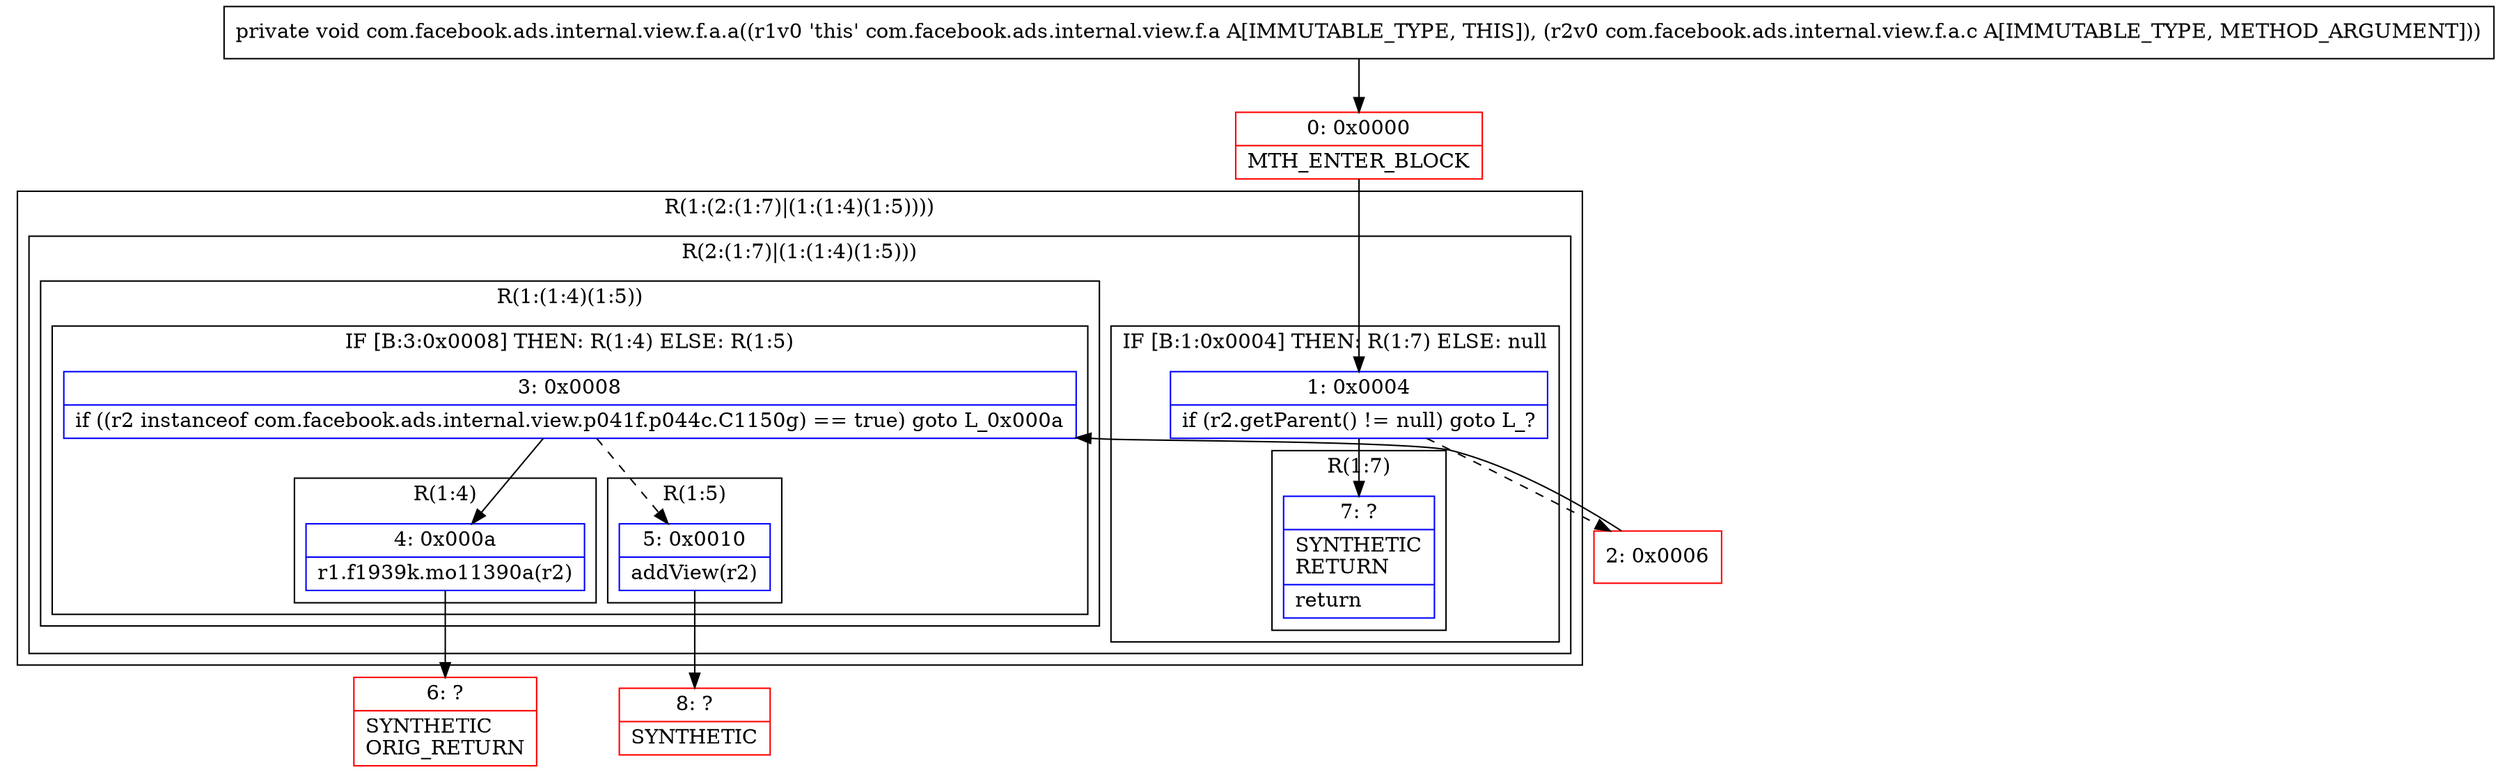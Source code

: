digraph "CFG forcom.facebook.ads.internal.view.f.a.a(Lcom\/facebook\/ads\/internal\/view\/f\/a\/c;)V" {
subgraph cluster_Region_1565342453 {
label = "R(1:(2:(1:7)|(1:(1:4)(1:5))))";
node [shape=record,color=blue];
subgraph cluster_Region_1002452657 {
label = "R(2:(1:7)|(1:(1:4)(1:5)))";
node [shape=record,color=blue];
subgraph cluster_IfRegion_625498435 {
label = "IF [B:1:0x0004] THEN: R(1:7) ELSE: null";
node [shape=record,color=blue];
Node_1 [shape=record,label="{1\:\ 0x0004|if (r2.getParent() != null) goto L_?\l}"];
subgraph cluster_Region_96869199 {
label = "R(1:7)";
node [shape=record,color=blue];
Node_7 [shape=record,label="{7\:\ ?|SYNTHETIC\lRETURN\l|return\l}"];
}
}
subgraph cluster_Region_828904336 {
label = "R(1:(1:4)(1:5))";
node [shape=record,color=blue];
subgraph cluster_IfRegion_195550898 {
label = "IF [B:3:0x0008] THEN: R(1:4) ELSE: R(1:5)";
node [shape=record,color=blue];
Node_3 [shape=record,label="{3\:\ 0x0008|if ((r2 instanceof com.facebook.ads.internal.view.p041f.p044c.C1150g) == true) goto L_0x000a\l}"];
subgraph cluster_Region_1824656580 {
label = "R(1:4)";
node [shape=record,color=blue];
Node_4 [shape=record,label="{4\:\ 0x000a|r1.f1939k.mo11390a(r2)\l}"];
}
subgraph cluster_Region_1508605552 {
label = "R(1:5)";
node [shape=record,color=blue];
Node_5 [shape=record,label="{5\:\ 0x0010|addView(r2)\l}"];
}
}
}
}
}
Node_0 [shape=record,color=red,label="{0\:\ 0x0000|MTH_ENTER_BLOCK\l}"];
Node_2 [shape=record,color=red,label="{2\:\ 0x0006}"];
Node_6 [shape=record,color=red,label="{6\:\ ?|SYNTHETIC\lORIG_RETURN\l}"];
Node_8 [shape=record,color=red,label="{8\:\ ?|SYNTHETIC\l}"];
MethodNode[shape=record,label="{private void com.facebook.ads.internal.view.f.a.a((r1v0 'this' com.facebook.ads.internal.view.f.a A[IMMUTABLE_TYPE, THIS]), (r2v0 com.facebook.ads.internal.view.f.a.c A[IMMUTABLE_TYPE, METHOD_ARGUMENT])) }"];
MethodNode -> Node_0;
Node_1 -> Node_2[style=dashed];
Node_1 -> Node_7;
Node_3 -> Node_4;
Node_3 -> Node_5[style=dashed];
Node_4 -> Node_6;
Node_5 -> Node_8;
Node_0 -> Node_1;
Node_2 -> Node_3;
}

